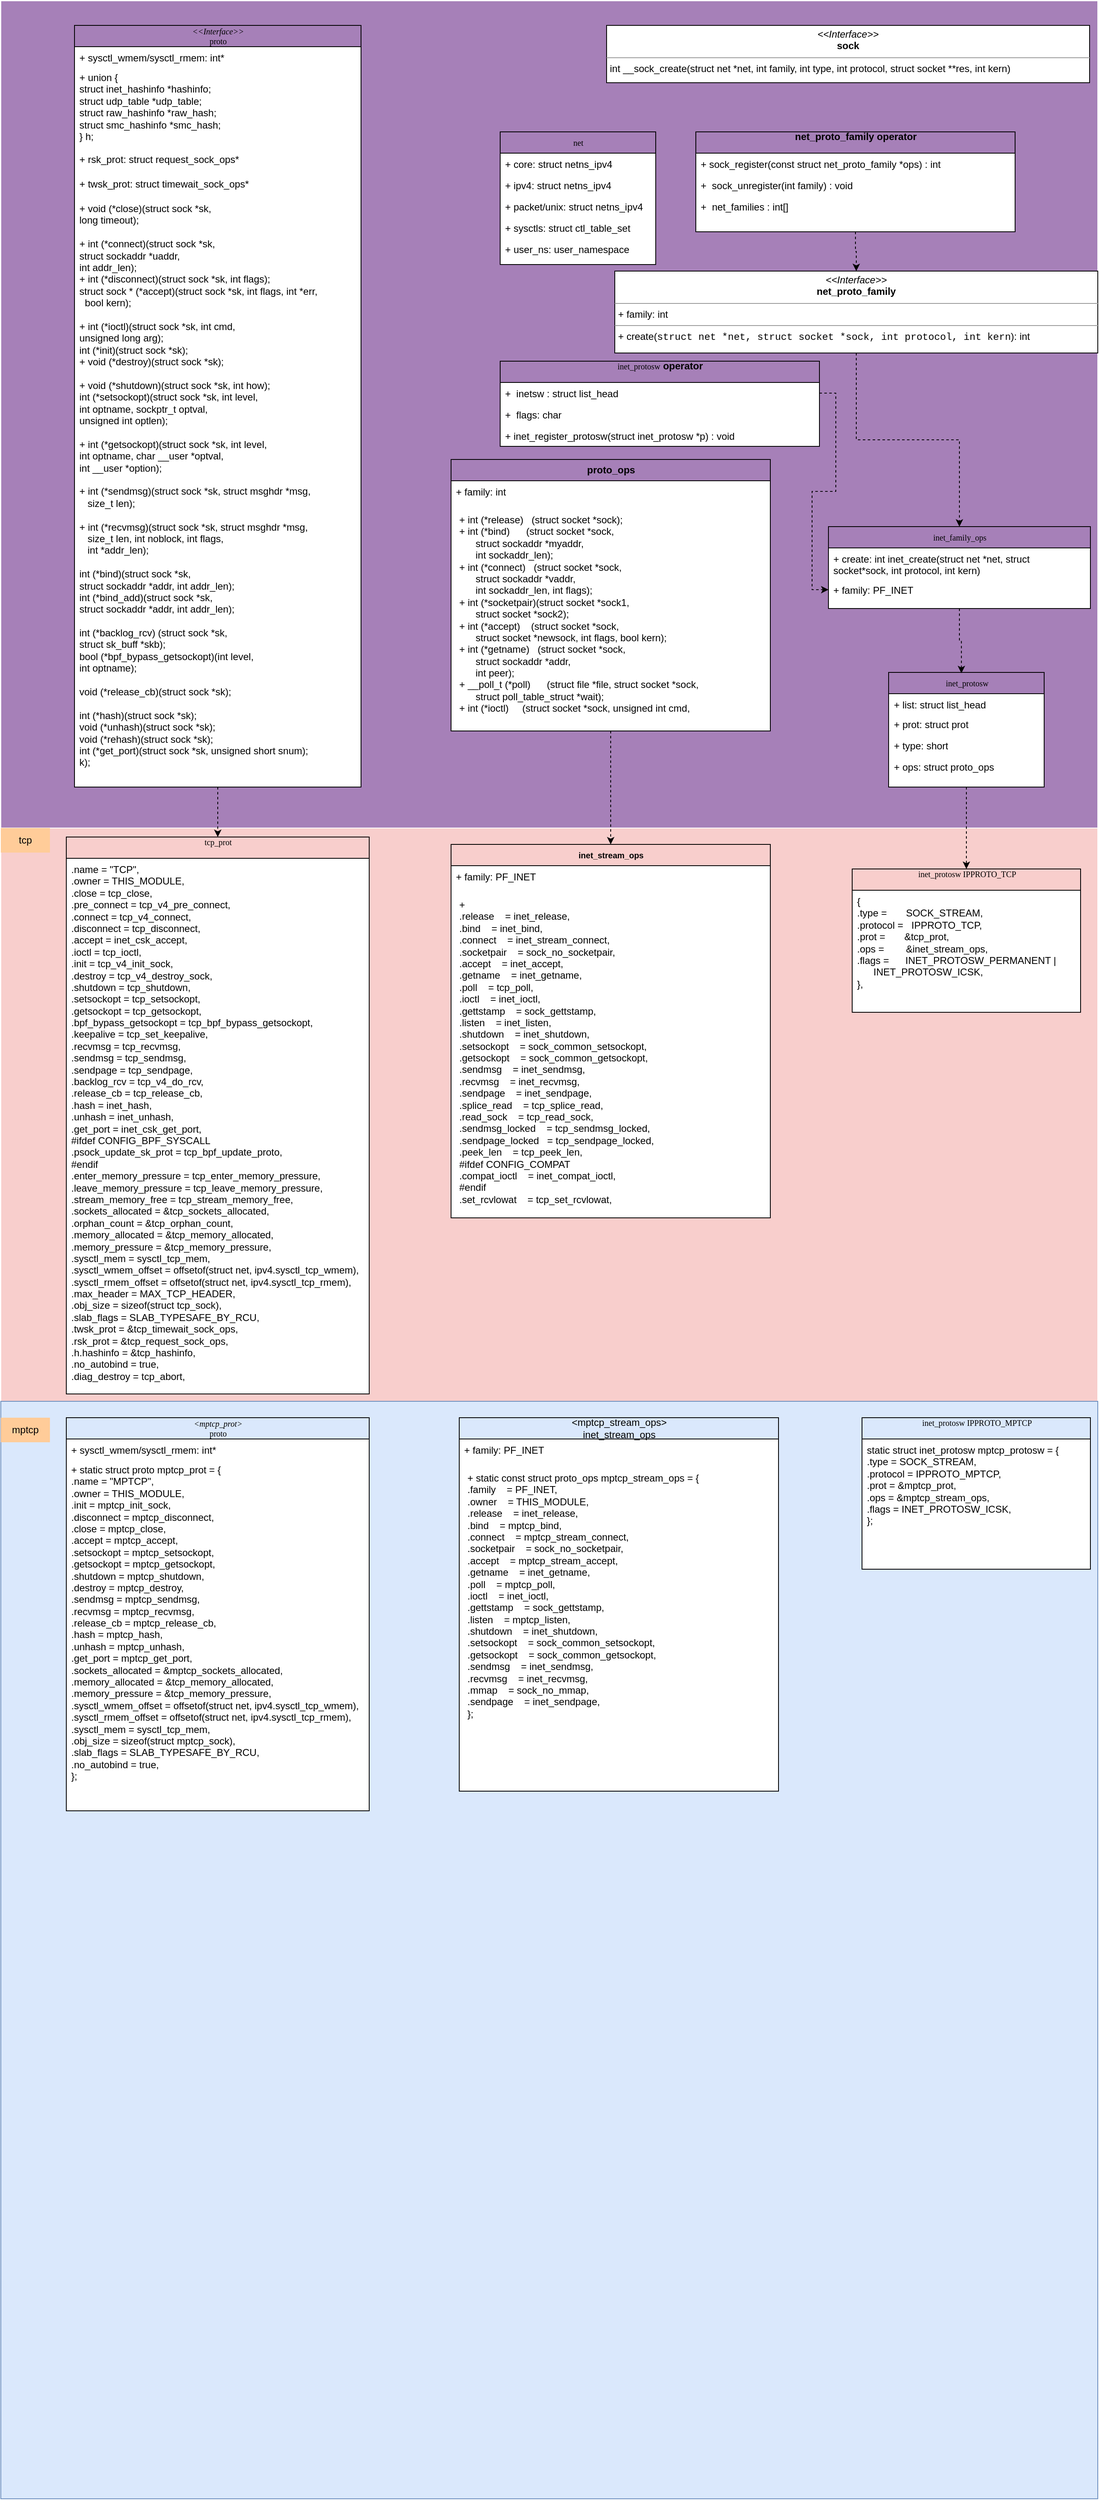 <mxfile version="16.1.0" type="github">
  <diagram name="Page-1" id="c4acf3e9-155e-7222-9cf6-157b1a14988f">
    <mxGraphModel dx="1826" dy="1013" grid="1" gridSize="10" guides="1" tooltips="1" connect="1" arrows="1" fold="1" page="0" pageScale="1" pageWidth="850" pageHeight="1100" background="none" math="0" shadow="0">
      <root>
        <mxCell id="0" />
        <mxCell id="1" parent="0" />
        <mxCell id="nPnTj5xX4SkfBffu697Y-2" value="" style="whiteSpace=wrap;html=1;aspect=fixed;labelBackgroundColor=#FFFFFF;fontSize=12;fontColor=#000000;strokeColor=#FFFFFF;fillColor=#A680B8;gradientColor=none;" vertex="1" parent="1">
          <mxGeometry x="-200" y="-360" width="1340" height="1340" as="geometry" />
        </mxCell>
        <mxCell id="nPnTj5xX4SkfBffu697Y-1" value="" style="whiteSpace=wrap;html=1;aspect=fixed;labelBackgroundColor=#FFFFFF;fontSize=12;fontColor=#000000;strokeColor=#FFFFFF;fillColor=#F8CECC;gradientColor=none;" vertex="1" parent="1">
          <mxGeometry x="-200" y="650" width="1340" height="1340" as="geometry" />
        </mxCell>
        <mxCell id="17acba5748e5396b-20" value="net" style="swimlane;html=1;fontStyle=0;childLayout=stackLayout;horizontal=1;startSize=26;fillColor=none;horizontalStack=0;resizeParent=1;resizeLast=0;collapsible=1;marginBottom=0;swimlaneFillColor=#ffffff;rounded=0;shadow=0;comic=0;labelBackgroundColor=none;strokeWidth=1;fontFamily=Verdana;fontSize=10;align=center;" parent="1" vertex="1">
          <mxGeometry x="410" y="-200" width="190" height="162" as="geometry" />
        </mxCell>
        <mxCell id="17acba5748e5396b-21" value="+ core:&amp;nbsp;struct netns_ipv4&lt;br&gt;&lt;br&gt;&lt;br&gt;&lt;br&gt;&lt;br&gt;" style="text;html=1;strokeColor=none;fillColor=none;align=left;verticalAlign=top;spacingLeft=4;spacingRight=4;whiteSpace=wrap;overflow=hidden;rotatable=0;points=[[0,0.5],[1,0.5]];portConstraint=eastwest;" parent="17acba5748e5396b-20" vertex="1">
          <mxGeometry y="26" width="190" height="26" as="geometry" />
        </mxCell>
        <mxCell id="_SGdVM72hPZveykd37PC-3" value="+ ipv4:&amp;nbsp;struct netns_ipv4&lt;br&gt;&lt;br&gt;&lt;br&gt;&lt;br&gt;&lt;br&gt;&lt;br&gt;" style="text;html=1;strokeColor=none;fillColor=none;align=left;verticalAlign=top;spacingLeft=4;spacingRight=4;whiteSpace=wrap;overflow=hidden;rotatable=0;points=[[0,0.5],[1,0.5]];portConstraint=eastwest;" parent="17acba5748e5396b-20" vertex="1">
          <mxGeometry y="52" width="190" height="26" as="geometry" />
        </mxCell>
        <mxCell id="_SGdVM72hPZveykd37PC-2" value="+ packet/unix:&amp;nbsp;struct netns_ipv4&lt;br&gt;&lt;br&gt;&lt;br&gt;&lt;br&gt;&lt;br&gt;" style="text;html=1;strokeColor=none;fillColor=none;align=left;verticalAlign=top;spacingLeft=4;spacingRight=4;whiteSpace=wrap;overflow=hidden;rotatable=0;points=[[0,0.5],[1,0.5]];portConstraint=eastwest;" parent="17acba5748e5396b-20" vertex="1">
          <mxGeometry y="78" width="190" height="26" as="geometry" />
        </mxCell>
        <mxCell id="17acba5748e5396b-24" value="+ sysctls:&amp;nbsp;struct ctl_table_set" style="text;html=1;strokeColor=none;fillColor=none;align=left;verticalAlign=top;spacingLeft=4;spacingRight=4;whiteSpace=wrap;overflow=hidden;rotatable=0;points=[[0,0.5],[1,0.5]];portConstraint=eastwest;" parent="17acba5748e5396b-20" vertex="1">
          <mxGeometry y="104" width="190" height="26" as="geometry" />
        </mxCell>
        <mxCell id="17acba5748e5396b-26" value="+ user_ns:&amp;nbsp;user_namespace" style="text;html=1;strokeColor=none;fillColor=none;align=left;verticalAlign=top;spacingLeft=4;spacingRight=4;whiteSpace=wrap;overflow=hidden;rotatable=0;points=[[0,0.5],[1,0.5]];portConstraint=eastwest;" parent="17acba5748e5396b-20" vertex="1">
          <mxGeometry y="130" width="190" height="26" as="geometry" />
        </mxCell>
        <mxCell id="nPnTj5xX4SkfBffu697Y-19" value="" style="edgeStyle=orthogonalEdgeStyle;rounded=0;orthogonalLoop=1;jettySize=auto;html=1;dashed=1;fontSize=12;fontColor=#000000;startFill=1;entryX=0.468;entryY=0.007;entryDx=0;entryDy=0;entryPerimeter=0;" edge="1" parent="1" source="17acba5748e5396b-30" target="_SGdVM72hPZveykd37PC-32">
          <mxGeometry relative="1" as="geometry" />
        </mxCell>
        <mxCell id="17acba5748e5396b-30" value="inet_family_ops" style="swimlane;html=1;fontStyle=0;childLayout=stackLayout;horizontal=1;startSize=26;fillColor=none;horizontalStack=0;resizeParent=1;resizeLast=0;collapsible=1;marginBottom=0;swimlaneFillColor=#ffffff;rounded=0;shadow=0;comic=0;labelBackgroundColor=none;strokeWidth=1;fontFamily=Verdana;fontSize=10;align=center;" parent="1" vertex="1">
          <mxGeometry x="811" y="282" width="320" height="100" as="geometry" />
        </mxCell>
        <mxCell id="17acba5748e5396b-32" value="+ create:&amp;nbsp;&lt;span&gt;int inet_create(struct net *net, struct socket*sock, int protocol,&amp;nbsp;&lt;/span&gt;&lt;span&gt;int kern)&lt;/span&gt;&lt;span&gt;&lt;br&gt;&lt;/span&gt;" style="text;html=1;strokeColor=none;fillColor=none;align=left;verticalAlign=top;spacingLeft=4;spacingRight=4;whiteSpace=wrap;overflow=hidden;rotatable=0;points=[[0,0.5],[1,0.5]];portConstraint=eastwest;" parent="17acba5748e5396b-30" vertex="1">
          <mxGeometry y="26" width="320" height="38" as="geometry" />
        </mxCell>
        <mxCell id="17acba5748e5396b-31" value="+ family: PF_INET" style="text;html=1;strokeColor=none;fillColor=none;align=left;verticalAlign=top;spacingLeft=4;spacingRight=4;whiteSpace=wrap;overflow=hidden;rotatable=0;points=[[0,0.5],[1,0.5]];portConstraint=eastwest;" parent="17acba5748e5396b-30" vertex="1">
          <mxGeometry y="64" width="320" height="26" as="geometry" />
        </mxCell>
        <mxCell id="nPnTj5xX4SkfBffu697Y-31" value="" style="edgeStyle=orthogonalEdgeStyle;rounded=0;orthogonalLoop=1;jettySize=auto;html=1;dashed=1;fontSize=12;fontColor=#000000;startFill=1;entryX=0.5;entryY=0;entryDx=0;entryDy=0;" edge="1" parent="1" source="5d2195bd80daf111-18" target="17acba5748e5396b-30">
          <mxGeometry relative="1" as="geometry">
            <mxPoint x="855" y="150" as="targetPoint" />
          </mxGeometry>
        </mxCell>
        <mxCell id="5d2195bd80daf111-18" value="&lt;p style=&quot;margin: 0px ; margin-top: 4px ; text-align: center&quot;&gt;&lt;i&gt;&amp;lt;&amp;lt;Interface&amp;gt;&amp;gt;&lt;/i&gt;&lt;br&gt;&lt;b&gt;net_proto_family&lt;/b&gt;&lt;/p&gt;&lt;hr size=&quot;1&quot;&gt;&lt;p style=&quot;margin: 0px ; margin-left: 4px&quot;&gt;+ family: int&lt;br&gt;&lt;/p&gt;&lt;hr size=&quot;1&quot;&gt;&lt;p style=&quot;margin: 0px ; margin-left: 4px&quot;&gt;&lt;font style=&quot;font-size: 12px&quot;&gt;+ create(&lt;/font&gt;&lt;span&gt;&lt;font face=&quot;menlo, monaco, courier new, monospace&quot;&gt;struct net *net, struct socket *sock,&amp;nbsp;&lt;/font&gt;&lt;/span&gt;&lt;font face=&quot;menlo, monaco, courier new, monospace&quot;&gt;int protocol, int kern&lt;/font&gt;&lt;span&gt;): int&lt;/span&gt;&lt;/p&gt;" style="verticalAlign=top;align=left;overflow=fill;fontSize=12;fontFamily=Helvetica;html=1;rounded=0;shadow=0;comic=0;labelBackgroundColor=none;strokeWidth=1" parent="1" vertex="1">
          <mxGeometry x="550" y="-30" width="590" height="100" as="geometry" />
        </mxCell>
        <mxCell id="nPnTj5xX4SkfBffu697Y-13" value="" style="edgeStyle=orthogonalEdgeStyle;rounded=0;orthogonalLoop=1;jettySize=auto;html=1;dashed=1;fontSize=12;fontColor=#000000;startFill=1;" edge="1" parent="1" source="_SGdVM72hPZveykd37PC-13" target="5d2195bd80daf111-18">
          <mxGeometry relative="1" as="geometry" />
        </mxCell>
        <mxCell id="_SGdVM72hPZveykd37PC-13" value="&lt;b style=&quot;font-family: &amp;#34;helvetica&amp;#34; ; font-size: 12px&quot;&gt;net_proto_family operator&lt;br&gt;&lt;br&gt;&lt;/b&gt;" style="swimlane;html=1;fontStyle=0;childLayout=stackLayout;horizontal=1;startSize=26;fillColor=none;horizontalStack=0;resizeParent=1;resizeLast=0;collapsible=1;marginBottom=0;swimlaneFillColor=#ffffff;rounded=0;shadow=0;comic=0;labelBackgroundColor=none;strokeWidth=1;fontFamily=Verdana;fontSize=10;align=center;" parent="1" vertex="1">
          <mxGeometry x="649" y="-200" width="390" height="122" as="geometry" />
        </mxCell>
        <mxCell id="_SGdVM72hPZveykd37PC-14" value="&lt;span&gt;+ sock_register(const struct net_proto_family *ops) : int&lt;/span&gt;&lt;br&gt;&lt;br&gt;&lt;br&gt;" style="text;html=1;strokeColor=none;fillColor=none;align=left;verticalAlign=top;spacingLeft=4;spacingRight=4;whiteSpace=wrap;overflow=hidden;rotatable=0;points=[[0,0.5],[1,0.5]];portConstraint=eastwest;" parent="_SGdVM72hPZveykd37PC-13" vertex="1">
          <mxGeometry y="26" width="390" height="26" as="geometry" />
        </mxCell>
        <mxCell id="_SGdVM72hPZveykd37PC-15" value="+&amp;nbsp;&lt;span&gt;&amp;nbsp;sock_unregister(int family) : void&lt;/span&gt;&lt;br&gt;&lt;br&gt;&lt;br&gt;" style="text;html=1;strokeColor=none;fillColor=none;align=left;verticalAlign=top;spacingLeft=4;spacingRight=4;whiteSpace=wrap;overflow=hidden;rotatable=0;points=[[0,0.5],[1,0.5]];portConstraint=eastwest;" parent="_SGdVM72hPZveykd37PC-13" vertex="1">
          <mxGeometry y="52" width="390" height="26" as="geometry" />
        </mxCell>
        <mxCell id="_SGdVM72hPZveykd37PC-20" value="+&amp;nbsp;&lt;span&gt;&amp;nbsp;&lt;/span&gt;net_families : int[]" style="text;html=1;strokeColor=none;fillColor=none;align=left;verticalAlign=top;spacingLeft=4;spacingRight=4;whiteSpace=wrap;overflow=hidden;rotatable=0;points=[[0,0.5],[1,0.5]];portConstraint=eastwest;" parent="_SGdVM72hPZveykd37PC-13" vertex="1">
          <mxGeometry y="78" width="390" height="26" as="geometry" />
        </mxCell>
        <mxCell id="_SGdVM72hPZveykd37PC-24" value="&lt;p style=&quot;margin: 0px ; margin-top: 4px ; text-align: center&quot;&gt;&lt;i&gt;&amp;lt;&amp;lt;Interface&amp;gt;&amp;gt;&lt;/i&gt;&lt;br&gt;&lt;b&gt;sock&lt;/b&gt;&lt;/p&gt;&lt;hr size=&quot;1&quot;&gt;&lt;p style=&quot;margin: 0px ; margin-left: 4px&quot;&gt;&lt;/p&gt;&lt;p style=&quot;margin: 0px ; margin-left: 4px&quot;&gt;int __sock_create(struct net *net, int family, int type, int protocol,&amp;nbsp;&lt;span&gt;struct socket **res, int kern)&lt;/span&gt;&lt;/p&gt;" style="verticalAlign=top;align=left;overflow=fill;fontSize=12;fontFamily=Helvetica;html=1;rounded=0;shadow=0;comic=0;labelBackgroundColor=none;strokeWidth=1" parent="1" vertex="1">
          <mxGeometry x="540" y="-330" width="590" height="70" as="geometry" />
        </mxCell>
        <mxCell id="nPnTj5xX4SkfBffu697Y-34" value="" style="edgeStyle=orthogonalEdgeStyle;rounded=0;orthogonalLoop=1;jettySize=auto;html=1;dashed=1;fontSize=12;fontColor=#000000;startFill=1;entryX=0.5;entryY=0;entryDx=0;entryDy=0;" edge="1" parent="1" source="_SGdVM72hPZveykd37PC-32" target="_SGdVM72hPZveykd37PC-62">
          <mxGeometry relative="1" as="geometry" />
        </mxCell>
        <mxCell id="_SGdVM72hPZveykd37PC-32" value="&lt;span style=&quot;font-size: 10px&quot;&gt;inet_protosw&lt;/span&gt;" style="swimlane;html=1;fontStyle=0;childLayout=stackLayout;horizontal=1;startSize=26;fillColor=none;horizontalStack=0;resizeParent=1;resizeLast=0;collapsible=1;marginBottom=0;swimlaneFillColor=#ffffff;rounded=0;shadow=0;comic=0;labelBackgroundColor=none;strokeWidth=1;fontFamily=Verdana;fontSize=10;align=center;" parent="1" vertex="1">
          <mxGeometry x="884.5" y="460" width="190" height="140" as="geometry">
            <mxRectangle x="120" y="340" width="110" height="26" as="alternateBounds" />
          </mxGeometry>
        </mxCell>
        <mxCell id="_SGdVM72hPZveykd37PC-33" value="+ list:&amp;nbsp;struct list_head" style="text;html=1;strokeColor=none;fillColor=none;align=left;verticalAlign=top;spacingLeft=4;spacingRight=4;whiteSpace=wrap;overflow=hidden;rotatable=0;points=[[0,0.5],[1,0.5]];portConstraint=eastwest;" parent="_SGdVM72hPZveykd37PC-32" vertex="1">
          <mxGeometry y="26" width="190" height="24" as="geometry" />
        </mxCell>
        <mxCell id="_SGdVM72hPZveykd37PC-35" value="+ prot: struct prot" style="text;html=1;strokeColor=none;fillColor=none;align=left;verticalAlign=top;spacingLeft=4;spacingRight=4;whiteSpace=wrap;overflow=hidden;rotatable=0;points=[[0,0.5],[1,0.5]];portConstraint=eastwest;" parent="_SGdVM72hPZveykd37PC-32" vertex="1">
          <mxGeometry y="50" width="190" height="26" as="geometry" />
        </mxCell>
        <mxCell id="_SGdVM72hPZveykd37PC-34" value="+ type: short" style="text;html=1;strokeColor=none;fillColor=none;align=left;verticalAlign=top;spacingLeft=4;spacingRight=4;whiteSpace=wrap;overflow=hidden;rotatable=0;points=[[0,0.5],[1,0.5]];portConstraint=eastwest;" parent="_SGdVM72hPZveykd37PC-32" vertex="1">
          <mxGeometry y="76" width="190" height="26" as="geometry" />
        </mxCell>
        <mxCell id="_SGdVM72hPZveykd37PC-48" value="+ ops: struct proto_ops" style="text;html=1;strokeColor=none;fillColor=none;align=left;verticalAlign=top;spacingLeft=4;spacingRight=4;whiteSpace=wrap;overflow=hidden;rotatable=0;points=[[0,0.5],[1,0.5]];portConstraint=eastwest;" parent="_SGdVM72hPZveykd37PC-32" vertex="1">
          <mxGeometry y="102" width="190" height="26" as="geometry" />
        </mxCell>
        <mxCell id="_SGdVM72hPZveykd37PC-50" value="inet_protosw&lt;b style=&quot;font-family: &amp;#34;helvetica&amp;#34; ; font-size: 12px&quot;&gt;&amp;nbsp;operator&lt;br&gt;&lt;br&gt;&lt;/b&gt;" style="swimlane;html=1;fontStyle=0;childLayout=stackLayout;horizontal=1;startSize=26;fillColor=none;horizontalStack=0;resizeParent=1;resizeLast=0;collapsible=1;marginBottom=0;swimlaneFillColor=#ffffff;rounded=0;shadow=0;comic=0;labelBackgroundColor=none;strokeWidth=1;fontFamily=Verdana;fontSize=10;align=center;" parent="1" vertex="1">
          <mxGeometry x="410" y="80" width="390" height="104" as="geometry">
            <mxRectangle x="-20" y="580" width="160" height="30" as="alternateBounds" />
          </mxGeometry>
        </mxCell>
        <mxCell id="_SGdVM72hPZveykd37PC-52" value="+&amp;nbsp;&lt;span&gt;&amp;nbsp;inetsw : struct list_head&lt;/span&gt;" style="text;html=1;strokeColor=none;fillColor=none;align=left;verticalAlign=top;spacingLeft=4;spacingRight=4;whiteSpace=wrap;overflow=hidden;rotatable=0;points=[[0,0.5],[1,0.5]];portConstraint=eastwest;" parent="_SGdVM72hPZveykd37PC-50" vertex="1">
          <mxGeometry y="26" width="390" height="26" as="geometry" />
        </mxCell>
        <mxCell id="_SGdVM72hPZveykd37PC-61" value="+&amp;nbsp;&lt;span&gt;&amp;nbsp;flags: char&lt;/span&gt;" style="text;html=1;strokeColor=none;fillColor=none;align=left;verticalAlign=top;spacingLeft=4;spacingRight=4;whiteSpace=wrap;overflow=hidden;rotatable=0;points=[[0,0.5],[1,0.5]];portConstraint=eastwest;" parent="_SGdVM72hPZveykd37PC-50" vertex="1">
          <mxGeometry y="52" width="390" height="26" as="geometry" />
        </mxCell>
        <mxCell id="_SGdVM72hPZveykd37PC-51" value="&lt;span&gt;+ inet_register_protosw(struct inet_protosw *p) : void&lt;/span&gt;" style="text;html=1;strokeColor=none;fillColor=none;align=left;verticalAlign=top;spacingLeft=4;spacingRight=4;whiteSpace=wrap;overflow=hidden;rotatable=0;points=[[0,0.5],[1,0.5]];portConstraint=eastwest;" parent="_SGdVM72hPZveykd37PC-50" vertex="1">
          <mxGeometry y="78" width="390" height="26" as="geometry" />
        </mxCell>
        <mxCell id="_SGdVM72hPZveykd37PC-62" value="inet_protosw IPPROTO_TCP&lt;b style=&quot;font-family: &amp;#34;helvetica&amp;#34; ; font-size: 12px&quot;&gt;&lt;br&gt;&lt;br&gt;&lt;/b&gt;" style="swimlane;html=1;fontStyle=0;childLayout=stackLayout;horizontal=1;startSize=26;fillColor=none;horizontalStack=0;resizeParent=1;resizeLast=0;collapsible=1;marginBottom=0;swimlaneFillColor=#ffffff;rounded=0;shadow=0;comic=0;labelBackgroundColor=none;strokeWidth=1;fontFamily=Verdana;fontSize=10;align=center;" parent="1" vertex="1">
          <mxGeometry x="840" y="700" width="279" height="175" as="geometry">
            <mxRectangle x="-20" y="580" width="160" height="30" as="alternateBounds" />
          </mxGeometry>
        </mxCell>
        <mxCell id="_SGdVM72hPZveykd37PC-63" value="&lt;span&gt;{&lt;/span&gt;&lt;div&gt;&lt;span&gt;  &lt;/span&gt;.type =&amp;nbsp; &amp;nbsp; &amp;nbsp; &amp;nbsp;SOCK_STREAM,&lt;/div&gt;&lt;div&gt;&lt;span&gt;  &lt;/span&gt;.protocol =&amp;nbsp; &amp;nbsp;IPPROTO_TCP,&lt;/div&gt;&lt;div&gt;&lt;span&gt;  &lt;/span&gt;.prot =&amp;nbsp; &amp;nbsp; &amp;nbsp; &amp;nbsp;&amp;amp;tcp_prot,&lt;/div&gt;&lt;div&gt;&lt;span&gt;  &lt;/span&gt;.ops =&amp;nbsp; &amp;nbsp; &amp;nbsp; &amp;nbsp; &amp;amp;inet_stream_ops,&lt;/div&gt;&lt;div&gt;&lt;span&gt;  &lt;/span&gt;.flags =&amp;nbsp; &amp;nbsp; &amp;nbsp; INET_PROTOSW_PERMANENT |&lt;/div&gt;&lt;div&gt;&lt;span&gt;   &lt;/span&gt;&amp;nbsp; &amp;nbsp; &amp;nbsp; INET_PROTOSW_ICSK,&lt;/div&gt;&lt;div&gt;&lt;span&gt; &lt;/span&gt;},&lt;/div&gt;" style="text;html=1;strokeColor=none;fillColor=none;align=left;verticalAlign=top;spacingLeft=4;spacingRight=4;whiteSpace=wrap;overflow=hidden;rotatable=0;points=[[0,0.5],[1,0.5]];portConstraint=eastwest;" parent="_SGdVM72hPZveykd37PC-62" vertex="1">
          <mxGeometry y="26" width="279" height="144" as="geometry" />
        </mxCell>
        <mxCell id="nPnTj5xX4SkfBffu697Y-32" value="" style="edgeStyle=orthogonalEdgeStyle;rounded=0;orthogonalLoop=1;jettySize=auto;html=1;dashed=1;fontSize=12;fontColor=#000000;startFill=1;" edge="1" parent="1" source="_SGdVM72hPZveykd37PC-69" target="_SGdVM72hPZveykd37PC-88">
          <mxGeometry relative="1" as="geometry" />
        </mxCell>
        <mxCell id="_SGdVM72hPZveykd37PC-69" value="&lt;span style=&quot;font-size: 10px&quot;&gt;&lt;i&gt;&amp;lt;&amp;lt;Interface&amp;gt;&amp;gt;&lt;br&gt;&lt;/i&gt;proto&lt;/span&gt;" style="swimlane;html=1;fontStyle=0;childLayout=stackLayout;horizontal=1;startSize=26;fillColor=none;horizontalStack=0;resizeParent=1;resizeLast=0;collapsible=1;marginBottom=0;swimlaneFillColor=#ffffff;rounded=0;shadow=0;comic=0;labelBackgroundColor=none;strokeWidth=1;fontFamily=Verdana;fontSize=10;align=center;" parent="1" vertex="1">
          <mxGeometry x="-110" y="-330" width="350" height="930" as="geometry">
            <mxRectangle x="-100" y="330" width="110" height="26" as="alternateBounds" />
          </mxGeometry>
        </mxCell>
        <mxCell id="_SGdVM72hPZveykd37PC-70" value="+ sysctl_wmem/sysctl_rmem: int*" style="text;html=1;strokeColor=none;fillColor=none;align=left;verticalAlign=top;spacingLeft=4;spacingRight=4;whiteSpace=wrap;overflow=hidden;rotatable=0;points=[[0,0.5],[1,0.5]];portConstraint=eastwest;" parent="_SGdVM72hPZveykd37PC-69" vertex="1">
          <mxGeometry y="26" width="350" height="24" as="geometry" />
        </mxCell>
        <mxCell id="_SGdVM72hPZveykd37PC-73" value="+&amp;nbsp;&lt;span&gt;union {&lt;/span&gt;&lt;div&gt;&lt;span&gt;  &lt;/span&gt;struct inet_hashinfo&lt;span&gt; &lt;/span&gt;*hashinfo;&lt;/div&gt;&lt;div&gt;&lt;span&gt;  &lt;/span&gt;struct udp_table&lt;span&gt; &lt;/span&gt;*udp_table;&lt;/div&gt;&lt;div&gt;&lt;span&gt;  &lt;/span&gt;struct raw_hashinfo&lt;span&gt; &lt;/span&gt;*raw_hash;&lt;/div&gt;&lt;div&gt;&lt;span&gt;  &lt;/span&gt;struct smc_hashinfo&lt;span&gt; &lt;/span&gt;*smc_hash;&lt;/div&gt;&lt;div&gt;&lt;span&gt; &lt;/span&gt;} h;&lt;/div&gt;" style="text;html=1;strokeColor=none;fillColor=none;align=left;verticalAlign=top;spacingLeft=4;spacingRight=4;whiteSpace=wrap;overflow=hidden;rotatable=0;points=[[0,0.5],[1,0.5]];portConstraint=eastwest;" parent="_SGdVM72hPZveykd37PC-69" vertex="1">
          <mxGeometry y="50" width="350" height="100" as="geometry" />
        </mxCell>
        <mxCell id="_SGdVM72hPZveykd37PC-71" value="+ rsk_prot: struct request_sock_ops*" style="text;html=1;strokeColor=none;fillColor=none;align=left;verticalAlign=top;spacingLeft=4;spacingRight=4;whiteSpace=wrap;overflow=hidden;rotatable=0;points=[[0,0.5],[1,0.5]];portConstraint=eastwest;" parent="_SGdVM72hPZveykd37PC-69" vertex="1">
          <mxGeometry y="150" width="350" height="30" as="geometry" />
        </mxCell>
        <mxCell id="_SGdVM72hPZveykd37PC-75" value="+ twsk_prot: struct timewait_sock_ops*" style="text;html=1;strokeColor=none;fillColor=none;align=left;verticalAlign=top;spacingLeft=4;spacingRight=4;whiteSpace=wrap;overflow=hidden;rotatable=0;points=[[0,0.5],[1,0.5]];portConstraint=eastwest;" parent="_SGdVM72hPZveykd37PC-69" vertex="1">
          <mxGeometry y="180" width="350" height="30" as="geometry" />
        </mxCell>
        <mxCell id="_SGdVM72hPZveykd37PC-76" value="+&amp;nbsp;&lt;span&gt;void&lt;/span&gt;&lt;span&gt;   &lt;/span&gt;&lt;span&gt;(*close)(struct sock *sk,&lt;/span&gt;&lt;div&gt;&lt;span&gt;     &lt;/span&gt;long timeout);&lt;/div&gt;&lt;div&gt;&lt;br&gt;&lt;/div&gt;&lt;div&gt;&lt;span&gt;&lt;/span&gt;+ int&lt;span&gt;   &lt;/span&gt;(*connect)(struct sock *sk,&lt;/div&gt;&lt;div&gt;&lt;span&gt;     &lt;/span&gt;struct sockaddr *uaddr,&lt;/div&gt;&lt;div&gt;&lt;span&gt;     &lt;/span&gt;int addr_len);&lt;/div&gt;&lt;div&gt;&lt;span&gt;&lt;/span&gt;+ int&lt;span&gt;   &lt;/span&gt;(*disconnect)(struct sock *sk, int flags);&lt;/div&gt;&lt;div&gt;&lt;span&gt; &lt;/span&gt;struct sock *&lt;span&gt;  &lt;/span&gt;(*accept)(struct sock *sk, int flags, int *err,&lt;/div&gt;&lt;div&gt;&lt;span&gt;     &lt;/span&gt;&amp;nbsp; bool kern);&lt;/div&gt;&lt;div&gt;&lt;br&gt;&lt;/div&gt;&lt;div&gt;&lt;span&gt;&lt;/span&gt;+ int&lt;span&gt;   &lt;/span&gt;(*ioctl)(struct sock *sk, int cmd,&lt;/div&gt;&lt;div&gt;&lt;span&gt;     &lt;/span&gt; unsigned long arg);&lt;/div&gt;&lt;div&gt;&lt;span&gt; &lt;/span&gt;int&lt;span&gt;   &lt;/span&gt;(*init)(struct sock *sk);&lt;/div&gt;&lt;div&gt;&lt;span&gt;&lt;/span&gt;+ void&lt;span&gt;   &lt;/span&gt;(*destroy)(struct sock *sk);&lt;/div&gt;&lt;div&gt;&lt;br&gt;&lt;/div&gt;&lt;div&gt;&lt;span&gt;&lt;/span&gt;+ void&lt;span&gt;   &lt;/span&gt;(*shutdown)(struct sock *sk, int how);&lt;/div&gt;&lt;div&gt;&lt;span&gt; &lt;/span&gt;int&lt;span&gt;   &lt;/span&gt;(*setsockopt)(struct sock *sk, int level,&lt;/div&gt;&lt;div&gt;&lt;span&gt;     &lt;/span&gt;int optname, sockptr_t optval,&lt;/div&gt;&lt;div&gt;&lt;span&gt;     &lt;/span&gt;unsigned int optlen);&lt;/div&gt;&lt;div&gt;&lt;br&gt;&lt;/div&gt;&lt;div&gt;&lt;span&gt;&lt;/span&gt;+ int&lt;span&gt;   &lt;/span&gt;(*getsockopt)(struct sock *sk, int level,&lt;/div&gt;&lt;div&gt;&lt;span&gt;int optname, char __user *optval,&lt;/span&gt;&lt;br&gt;&lt;/div&gt;&lt;div&gt;&lt;span&gt;     &lt;/span&gt;int __user *option);&lt;/div&gt;&lt;div&gt;&lt;br&gt;&lt;/div&gt;&lt;div&gt;&lt;span&gt;&lt;/span&gt;+ int&lt;span&gt;   &lt;/span&gt;(*sendmsg)(struct sock *sk, struct msghdr *msg,&lt;/div&gt;&lt;div&gt;&lt;span&gt;     &lt;/span&gt;&amp;nbsp; &amp;nbsp;size_t len);&lt;/div&gt;&lt;div&gt;&lt;br&gt;&lt;/div&gt;&lt;div&gt;&lt;span&gt;&lt;/span&gt;+ int&lt;span&gt;   &lt;/span&gt;(*recvmsg)(struct sock *sk, struct msghdr *msg,&lt;/div&gt;&lt;div&gt;&lt;span&gt;     &lt;/span&gt;&amp;nbsp; &amp;nbsp;size_t len, int noblock, int flags,&lt;/div&gt;&lt;div&gt;&lt;span&gt;     &lt;/span&gt;&amp;nbsp; &amp;nbsp;int *addr_len);&lt;/div&gt;&lt;div&gt;&lt;br&gt;&lt;/div&gt;&lt;div&gt;&lt;span&gt; &lt;/span&gt;int&lt;span&gt;   &lt;/span&gt;(*bind)(struct sock *sk,&lt;/div&gt;&lt;div&gt;&lt;span&gt;     &lt;/span&gt;struct sockaddr *addr, int addr_len);&lt;/div&gt;&lt;div&gt;&lt;span&gt; &lt;/span&gt;int&lt;span&gt;   &lt;/span&gt;(*bind_add)(struct sock *sk,&lt;/div&gt;&lt;div&gt;&lt;span&gt;     &lt;/span&gt;struct sockaddr *addr, int addr_len);&lt;/div&gt;&lt;div&gt;&lt;br&gt;&lt;/div&gt;&lt;div&gt;&lt;span&gt; &lt;/span&gt;int&lt;span&gt;   &lt;/span&gt;(*backlog_rcv) (struct sock *sk,&lt;/div&gt;&lt;div&gt;&lt;span&gt;      &lt;/span&gt;struct sk_buff *skb);&lt;/div&gt;&lt;div&gt;&lt;span&gt; &lt;/span&gt;bool&lt;span&gt;   &lt;/span&gt;(*bpf_bypass_getsockopt)(int level,&lt;/div&gt;&lt;div&gt;&lt;span&gt;       &lt;/span&gt; int optname);&lt;/div&gt;&lt;div&gt;&lt;br&gt;&lt;/div&gt;&lt;div&gt;&lt;span&gt; &lt;/span&gt;void&lt;span&gt;  &lt;/span&gt;(*release_cb)(struct sock *sk);&lt;/div&gt;&lt;div&gt;&lt;br&gt;&lt;/div&gt;&lt;div&gt;&lt;span&gt; &lt;/span&gt;int&lt;span&gt;   &lt;/span&gt;(*hash)(struct sock *sk);&lt;/div&gt;&lt;div&gt;&lt;span&gt; &lt;/span&gt;void&lt;span&gt;   &lt;/span&gt;(*unhash)(struct sock *sk);&lt;/div&gt;&lt;div&gt;&lt;span&gt; &lt;/span&gt;void&lt;span&gt;   &lt;/span&gt;(*rehash)(struct sock *sk);&lt;/div&gt;&lt;div&gt;&lt;span&gt; &lt;/span&gt;int&lt;span&gt;   &lt;/span&gt;(*get_port)(struct sock *sk, unsigned short snum);&lt;/div&gt;&lt;div&gt;&lt;span&gt;k);&lt;/span&gt;&lt;br&gt;&lt;/div&gt;&lt;div&gt;&lt;br&gt;&lt;/div&gt;" style="text;html=1;strokeColor=none;fillColor=none;align=left;verticalAlign=top;spacingLeft=4;spacingRight=4;whiteSpace=wrap;overflow=hidden;rotatable=0;points=[[0,0.5],[1,0.5]];portConstraint=eastwest;" parent="_SGdVM72hPZveykd37PC-69" vertex="1">
          <mxGeometry y="210" width="350" height="710" as="geometry" />
        </mxCell>
        <mxCell id="nPnTj5xX4SkfBffu697Y-33" value="" style="edgeStyle=orthogonalEdgeStyle;rounded=0;orthogonalLoop=1;jettySize=auto;html=1;dashed=1;fontSize=12;fontColor=#000000;startFill=1;" edge="1" parent="1" source="_SGdVM72hPZveykd37PC-79" target="_SGdVM72hPZveykd37PC-84">
          <mxGeometry relative="1" as="geometry" />
        </mxCell>
        <mxCell id="_SGdVM72hPZveykd37PC-79" value="&lt;b style=&quot;font-family: &amp;#34;helvetica&amp;#34; ; font-size: 12px&quot;&gt;proto_ops&lt;/b&gt;&lt;b style=&quot;font-family: &amp;#34;helvetica&amp;#34; ; font-size: 12px&quot;&gt;&lt;br&gt;&lt;/b&gt;" style="swimlane;html=1;fontStyle=0;childLayout=stackLayout;horizontal=1;startSize=26;fillColor=none;horizontalStack=0;resizeParent=1;resizeLast=0;collapsible=1;marginBottom=0;swimlaneFillColor=#ffffff;rounded=0;shadow=0;comic=0;labelBackgroundColor=none;strokeWidth=1;fontFamily=Verdana;fontSize=10;align=center;" parent="1" vertex="1">
          <mxGeometry x="350" y="200" width="390" height="331.5" as="geometry">
            <mxRectangle x="400" y="670" width="160" height="30" as="alternateBounds" />
          </mxGeometry>
        </mxCell>
        <mxCell id="_SGdVM72hPZveykd37PC-80" value="+&amp;nbsp;&lt;span&gt;family: int&lt;/span&gt;" style="text;html=1;strokeColor=none;fillColor=none;align=left;verticalAlign=top;spacingLeft=4;spacingRight=4;whiteSpace=wrap;overflow=hidden;rotatable=0;points=[[0,0.5],[1,0.5]];portConstraint=eastwest;" parent="_SGdVM72hPZveykd37PC-79" vertex="1">
          <mxGeometry y="26" width="390" height="34" as="geometry" />
        </mxCell>
        <mxCell id="_SGdVM72hPZveykd37PC-82" value="&lt;p style=&quot;margin: 0px 0px 0px 4px&quot;&gt;+&amp;nbsp;int&amp;nbsp;(*release)&amp;nbsp; &amp;nbsp;(struct socket *sock);&lt;/p&gt;&lt;p style=&quot;margin: 0px 0px 0px 4px&quot;&gt;+ int&amp;nbsp;(*bind)&amp;nbsp;&amp;nbsp; &amp;nbsp; &amp;nbsp;(struct socket *sock,&lt;/p&gt;&lt;p style=&quot;margin: 0px 0px 0px 4px&quot;&gt;&amp;nbsp; &amp;nbsp; &amp;nbsp; struct sockaddr *myaddr,&lt;/p&gt;&lt;p style=&quot;margin: 0px 0px 0px 4px&quot;&gt;&amp;nbsp; &amp;nbsp; &amp;nbsp; int sockaddr_len);&lt;/p&gt;&lt;p style=&quot;margin: 0px 0px 0px 4px&quot;&gt;+ int&amp;nbsp;(*connect)&amp;nbsp; &amp;nbsp;(struct socket *sock,&lt;/p&gt;&lt;p style=&quot;margin: 0px 0px 0px 4px&quot;&gt;&amp;nbsp; &amp;nbsp; &amp;nbsp; struct sockaddr *vaddr,&lt;/p&gt;&lt;p style=&quot;margin: 0px 0px 0px 4px&quot;&gt;&amp;nbsp; &amp;nbsp; &amp;nbsp; int sockaddr_len, int flags);&lt;/p&gt;&lt;p style=&quot;margin: 0px 0px 0px 4px&quot;&gt;+ int&amp;nbsp;(*socketpair)(struct socket *sock1,&lt;/p&gt;&lt;p style=&quot;margin: 0px 0px 0px 4px&quot;&gt;&amp;nbsp; &amp;nbsp; &amp;nbsp; struct socket *sock2);&lt;/p&gt;&lt;p style=&quot;margin: 0px 0px 0px 4px&quot;&gt;+ int&amp;nbsp;(*accept)&amp;nbsp; &amp;nbsp; (struct socket *sock,&lt;/p&gt;&lt;p style=&quot;margin: 0px 0px 0px 4px&quot;&gt;&amp;nbsp; &amp;nbsp; &amp;nbsp; struct socket *newsock, int flags, bool kern);&lt;/p&gt;&lt;p style=&quot;margin: 0px 0px 0px 4px&quot;&gt;+ int&amp;nbsp;(*getname)&amp;nbsp; &amp;nbsp;(struct socket *sock,&lt;/p&gt;&lt;p style=&quot;margin: 0px 0px 0px 4px&quot;&gt;&amp;nbsp; &amp;nbsp; &amp;nbsp; struct sockaddr *addr,&lt;/p&gt;&lt;p style=&quot;margin: 0px 0px 0px 4px&quot;&gt;&amp;nbsp; &amp;nbsp; &amp;nbsp; int peer);&lt;/p&gt;&lt;p style=&quot;margin: 0px 0px 0px 4px&quot;&gt;+ __poll_t&amp;nbsp;(*poll)&amp;nbsp;&amp;nbsp; &amp;nbsp; &amp;nbsp;(struct file *file, struct socket *sock,&lt;/p&gt;&lt;p style=&quot;margin: 0px 0px 0px 4px&quot;&gt;&amp;nbsp; &amp;nbsp; &amp;nbsp; struct poll_table_struct *wait);&lt;/p&gt;&lt;p style=&quot;margin: 0px 0px 0px 4px&quot;&gt;+ int&amp;nbsp;(*ioctl)&amp;nbsp; &amp;nbsp; &amp;nbsp;(struct socket *sock, unsigned int cmd,&lt;/p&gt;&lt;p style=&quot;margin: 0px 0px 0px 4px&quot;&gt;&amp;nbsp; &amp;nbsp; &amp;nbsp; unsigned long arg);&lt;/p&gt;&lt;p style=&quot;margin: 0px 0px 0px 4px&quot;&gt;+ int&amp;nbsp;(*gettstamp) (struct socket *sock, void __user *userstamp,&lt;/p&gt;&lt;p style=&quot;margin: 0px 0px 0px 4px&quot;&gt;&amp;nbsp; &amp;nbsp; &amp;nbsp; bool timeval, bool time32);&lt;/p&gt;&lt;p style=&quot;margin: 0px 0px 0px 4px&quot;&gt;+ int&amp;nbsp;(*listen)&amp;nbsp; &amp;nbsp; (struct socket *sock, int len);&lt;/p&gt;&lt;p style=&quot;margin: 0px 0px 0px 4px&quot;&gt;+ int&amp;nbsp;(*shutdown)&amp;nbsp; (struct socket *sock, int flags);&lt;/p&gt;&lt;p style=&quot;margin: 0px 0px 0px 4px&quot;&gt;+ int&amp;nbsp;(*setsockopt)(struct socket *sock, int level,&lt;/p&gt;&lt;p style=&quot;margin: 0px 0px 0px 4px&quot;&gt;&amp;nbsp; &amp;nbsp; &amp;nbsp; int optname, sockptr_t optval,&lt;/p&gt;&lt;p style=&quot;margin: 0px 0px 0px 4px&quot;&gt;&amp;nbsp; &amp;nbsp; &amp;nbsp; unsigned int optlen);&lt;/p&gt;&lt;p style=&quot;margin: 0px 0px 0px 4px&quot;&gt;+ int&amp;nbsp;(*getsockopt)(struct socket *sock, int level,&lt;/p&gt;&lt;p style=&quot;margin: 0px 0px 0px 4px&quot;&gt;&amp;nbsp; &amp;nbsp; &amp;nbsp; int optname, char __user *optval, int __user *optlen);&lt;/p&gt;&lt;p style=&quot;margin: 0px 0px 0px 4px&quot;&gt;+ void&amp;nbsp;(*show_fdinfo)(struct seq_file *m, struct socket *sock);&lt;/p&gt;&lt;p style=&quot;margin: 0px 0px 0px 4px&quot;&gt;+ int&amp;nbsp;(*sendmsg)&amp;nbsp; &amp;nbsp;(struct socket *sock, struct msghdr *m,&lt;/p&gt;&lt;p style=&quot;margin: 0px 0px 0px 4px&quot;&gt;&amp;nbsp; &amp;nbsp; &amp;nbsp; size_t total_len);&lt;/p&gt;" style="text;html=1;strokeColor=none;fillColor=none;align=left;verticalAlign=top;spacingLeft=4;spacingRight=4;whiteSpace=wrap;overflow=hidden;rotatable=0;points=[[0,0.5],[1,0.5]];portConstraint=eastwest;" parent="_SGdVM72hPZveykd37PC-79" vertex="1">
          <mxGeometry y="60" width="390" height="250" as="geometry" />
        </mxCell>
        <mxCell id="_SGdVM72hPZveykd37PC-84" value="&lt;font face=&quot;helvetica&quot;&gt;&lt;b&gt;inet_stream_ops&lt;/b&gt;&lt;/font&gt;" style="swimlane;html=1;fontStyle=0;childLayout=stackLayout;horizontal=1;startSize=26;fillColor=none;horizontalStack=0;resizeParent=1;resizeLast=0;collapsible=1;marginBottom=0;swimlaneFillColor=#ffffff;rounded=0;shadow=0;comic=0;labelBackgroundColor=none;strokeWidth=1;fontFamily=Verdana;fontSize=10;align=center;" parent="1" vertex="1">
          <mxGeometry x="350" y="670" width="390" height="456" as="geometry">
            <mxRectangle x="350" y="670" width="160" height="30" as="alternateBounds" />
          </mxGeometry>
        </mxCell>
        <mxCell id="_SGdVM72hPZveykd37PC-85" value="+&amp;nbsp;&lt;span&gt;family:&amp;nbsp;&lt;/span&gt;PF_INET" style="text;html=1;strokeColor=none;fillColor=none;align=left;verticalAlign=top;spacingLeft=4;spacingRight=4;whiteSpace=wrap;overflow=hidden;rotatable=0;points=[[0,0.5],[1,0.5]];portConstraint=eastwest;" parent="_SGdVM72hPZveykd37PC-84" vertex="1">
          <mxGeometry y="26" width="390" height="34" as="geometry" />
        </mxCell>
        <mxCell id="_SGdVM72hPZveykd37PC-86" value="&lt;p style=&quot;margin: 0px 0px 0px 4px&quot;&gt;+&amp;nbsp;&lt;/p&gt;&lt;p style=&quot;margin: 0px 0px 0px 4px&quot;&gt;&lt;span&gt;.release&lt;/span&gt;&lt;span&gt; &lt;/span&gt;&lt;span&gt;&amp;nbsp; &amp;nbsp;= inet_release,&lt;/span&gt;&lt;/p&gt;&lt;p style=&quot;margin: 0px 0px 0px 4px&quot;&gt;&lt;span&gt; &lt;/span&gt;.bind&lt;span&gt;  &lt;/span&gt;&amp;nbsp; &amp;nbsp;= inet_bind,&lt;/p&gt;&lt;p style=&quot;margin: 0px 0px 0px 4px&quot;&gt;&lt;span&gt; &lt;/span&gt;.connect&lt;span&gt; &lt;/span&gt;&amp;nbsp; &amp;nbsp;= inet_stream_connect,&lt;/p&gt;&lt;p style=&quot;margin: 0px 0px 0px 4px&quot;&gt;&lt;span&gt; &lt;/span&gt;.socketpair&lt;span&gt; &lt;/span&gt;&amp;nbsp; &amp;nbsp;= sock_no_socketpair,&lt;/p&gt;&lt;p style=&quot;margin: 0px 0px 0px 4px&quot;&gt;&lt;span&gt; &lt;/span&gt;.accept&lt;span&gt;  &lt;/span&gt;&amp;nbsp; &amp;nbsp;= inet_accept,&lt;/p&gt;&lt;p style=&quot;margin: 0px 0px 0px 4px&quot;&gt;&lt;span&gt; &lt;/span&gt;.getname&lt;span&gt; &lt;/span&gt;&amp;nbsp; &amp;nbsp;= inet_getname,&lt;/p&gt;&lt;p style=&quot;margin: 0px 0px 0px 4px&quot;&gt;&lt;span&gt; &lt;/span&gt;.poll&lt;span&gt;  &lt;/span&gt;&amp;nbsp; &amp;nbsp;= tcp_poll,&lt;/p&gt;&lt;p style=&quot;margin: 0px 0px 0px 4px&quot;&gt;&lt;span&gt; &lt;/span&gt;.ioctl&lt;span&gt;  &lt;/span&gt;&amp;nbsp; &amp;nbsp;= inet_ioctl,&lt;/p&gt;&lt;p style=&quot;margin: 0px 0px 0px 4px&quot;&gt;&lt;span&gt; &lt;/span&gt;.gettstamp&lt;span&gt; &lt;/span&gt;&amp;nbsp; &amp;nbsp;= sock_gettstamp,&lt;/p&gt;&lt;p style=&quot;margin: 0px 0px 0px 4px&quot;&gt;&lt;span&gt; &lt;/span&gt;.listen&lt;span&gt;  &lt;/span&gt;&amp;nbsp; &amp;nbsp;= inet_listen,&lt;/p&gt;&lt;p style=&quot;margin: 0px 0px 0px 4px&quot;&gt;&lt;span&gt; &lt;/span&gt;.shutdown&lt;span&gt; &lt;/span&gt;&amp;nbsp; &amp;nbsp;= inet_shutdown,&lt;/p&gt;&lt;p style=&quot;margin: 0px 0px 0px 4px&quot;&gt;&lt;span&gt; &lt;/span&gt;.setsockopt&lt;span&gt; &lt;/span&gt;&amp;nbsp; &amp;nbsp;= sock_common_setsockopt,&lt;/p&gt;&lt;p style=&quot;margin: 0px 0px 0px 4px&quot;&gt;&lt;span&gt; &lt;/span&gt;.getsockopt&lt;span&gt; &lt;/span&gt;&amp;nbsp; &amp;nbsp;= sock_common_getsockopt,&lt;/p&gt;&lt;p style=&quot;margin: 0px 0px 0px 4px&quot;&gt;&lt;span&gt; &lt;/span&gt;.sendmsg&lt;span&gt; &lt;/span&gt;&amp;nbsp; &amp;nbsp;= inet_sendmsg,&lt;/p&gt;&lt;p style=&quot;margin: 0px 0px 0px 4px&quot;&gt;&lt;span&gt; &lt;/span&gt;.recvmsg&lt;span&gt; &lt;/span&gt;&amp;nbsp; &amp;nbsp;= inet_recvmsg,&lt;/p&gt;&lt;p style=&quot;margin: 0px 0px 0px 4px&quot;&gt;&lt;span&gt; &lt;/span&gt;.sendpage&lt;span&gt; &lt;/span&gt;&amp;nbsp; &amp;nbsp;= inet_sendpage,&lt;/p&gt;&lt;p style=&quot;margin: 0px 0px 0px 4px&quot;&gt;&lt;span&gt; &lt;/span&gt;.splice_read&lt;span&gt; &lt;/span&gt;&amp;nbsp; &amp;nbsp;= tcp_splice_read,&lt;/p&gt;&lt;p style=&quot;margin: 0px 0px 0px 4px&quot;&gt;&lt;span&gt; &lt;/span&gt;.read_sock&lt;span&gt; &lt;/span&gt;&amp;nbsp; &amp;nbsp;= tcp_read_sock,&lt;/p&gt;&lt;p style=&quot;margin: 0px 0px 0px 4px&quot;&gt;&lt;span&gt; &lt;/span&gt;.sendmsg_locked&amp;nbsp; &amp;nbsp; = tcp_sendmsg_locked,&lt;/p&gt;&lt;p style=&quot;margin: 0px 0px 0px 4px&quot;&gt;&lt;span&gt; &lt;/span&gt;.sendpage_locked&amp;nbsp; &amp;nbsp;= tcp_sendpage_locked,&lt;/p&gt;&lt;p style=&quot;margin: 0px 0px 0px 4px&quot;&gt;&lt;span&gt; &lt;/span&gt;.peek_len&lt;span&gt; &lt;/span&gt;&amp;nbsp; &amp;nbsp;= tcp_peek_len,&lt;/p&gt;&lt;p style=&quot;margin: 0px 0px 0px 4px&quot;&gt;#ifdef CONFIG_COMPAT&lt;/p&gt;&lt;p style=&quot;margin: 0px 0px 0px 4px&quot;&gt;&lt;span&gt; &lt;/span&gt;.compat_ioctl&lt;span&gt; &lt;/span&gt;&amp;nbsp; &amp;nbsp;= inet_compat_ioctl,&lt;/p&gt;&lt;p style=&quot;margin: 0px 0px 0px 4px&quot;&gt;#endif&lt;/p&gt;&lt;p style=&quot;margin: 0px 0px 0px 4px&quot;&gt;&lt;span&gt; &lt;/span&gt;.set_rcvlowat&lt;span&gt; &lt;/span&gt;&amp;nbsp; &amp;nbsp;= tcp_set_rcvlowat,&lt;/p&gt;" style="text;html=1;strokeColor=none;fillColor=none;align=left;verticalAlign=top;spacingLeft=4;spacingRight=4;whiteSpace=wrap;overflow=hidden;rotatable=0;points=[[0,0.5],[1,0.5]];portConstraint=eastwest;" parent="_SGdVM72hPZveykd37PC-84" vertex="1">
          <mxGeometry y="60" width="390" height="390" as="geometry" />
        </mxCell>
        <mxCell id="_SGdVM72hPZveykd37PC-88" value="tcp_prot&lt;b style=&quot;font-family: &amp;#34;helvetica&amp;#34; ; font-size: 12px&quot;&gt;&lt;br&gt;&lt;br&gt;&lt;/b&gt;" style="swimlane;html=1;fontStyle=0;childLayout=stackLayout;horizontal=1;startSize=26;fillColor=none;horizontalStack=0;resizeParent=1;resizeLast=0;collapsible=1;marginBottom=0;swimlaneFillColor=#ffffff;rounded=0;shadow=0;comic=0;labelBackgroundColor=none;strokeWidth=1;fontFamily=Verdana;fontSize=10;align=center;" parent="1" vertex="1">
          <mxGeometry x="-120" y="661" width="370" height="680" as="geometry">
            <mxRectangle x="-20" y="580" width="160" height="30" as="alternateBounds" />
          </mxGeometry>
        </mxCell>
        <mxCell id="_SGdVM72hPZveykd37PC-89" value="&lt;div&gt;.name&lt;span&gt;   &lt;/span&gt;= &quot;TCP&quot;,&lt;/div&gt;&lt;div&gt;&lt;span&gt; &lt;/span&gt;.owner&lt;span&gt;   &lt;/span&gt;= THIS_MODULE,&lt;/div&gt;&lt;div&gt;&lt;span&gt; &lt;/span&gt;.close&lt;span&gt;   &lt;/span&gt;= tcp_close,&lt;/div&gt;&lt;div&gt;&lt;span&gt; &lt;/span&gt;.pre_connect&lt;span&gt;  &lt;/span&gt;= tcp_v4_pre_connect,&lt;/div&gt;&lt;div&gt;&lt;span&gt; &lt;/span&gt;.connect&lt;span&gt;  &lt;/span&gt;= tcp_v4_connect,&lt;/div&gt;&lt;div&gt;&lt;span&gt; &lt;/span&gt;.disconnect&lt;span&gt;  &lt;/span&gt;= tcp_disconnect,&lt;/div&gt;&lt;div&gt;&lt;span&gt; &lt;/span&gt;.accept&lt;span&gt;   &lt;/span&gt;= inet_csk_accept,&lt;/div&gt;&lt;div&gt;&lt;span&gt; &lt;/span&gt;.ioctl&lt;span&gt;   &lt;/span&gt;= tcp_ioctl,&lt;/div&gt;&lt;div&gt;&lt;span&gt; &lt;/span&gt;.init&lt;span&gt;   &lt;/span&gt;= tcp_v4_init_sock,&lt;/div&gt;&lt;div&gt;&lt;span&gt; &lt;/span&gt;.destroy&lt;span&gt;  &lt;/span&gt;= tcp_v4_destroy_sock,&lt;/div&gt;&lt;div&gt;&lt;span&gt; &lt;/span&gt;.shutdown&lt;span&gt;  &lt;/span&gt;= tcp_shutdown,&lt;/div&gt;&lt;div&gt;&lt;span&gt; &lt;/span&gt;.setsockopt&lt;span&gt;  &lt;/span&gt;= tcp_setsockopt,&lt;/div&gt;&lt;div&gt;&lt;span&gt; &lt;/span&gt;.getsockopt&lt;span&gt;  &lt;/span&gt;= tcp_getsockopt,&lt;/div&gt;&lt;div&gt;&lt;span&gt; &lt;/span&gt;.bpf_bypass_getsockopt&lt;span&gt; &lt;/span&gt;= tcp_bpf_bypass_getsockopt,&lt;/div&gt;&lt;div&gt;&lt;span&gt; &lt;/span&gt;.keepalive&lt;span&gt;  &lt;/span&gt;= tcp_set_keepalive,&lt;/div&gt;&lt;div&gt;&lt;span&gt; &lt;/span&gt;.recvmsg&lt;span&gt;  &lt;/span&gt;= tcp_recvmsg,&lt;/div&gt;&lt;div&gt;&lt;span&gt; &lt;/span&gt;.sendmsg&lt;span&gt;  &lt;/span&gt;= tcp_sendmsg,&lt;/div&gt;&lt;div&gt;&lt;span&gt; &lt;/span&gt;.sendpage&lt;span&gt;  &lt;/span&gt;= tcp_sendpage,&lt;/div&gt;&lt;div&gt;&lt;span&gt; &lt;/span&gt;.backlog_rcv&lt;span&gt;  &lt;/span&gt;= tcp_v4_do_rcv,&lt;/div&gt;&lt;div&gt;&lt;span&gt; &lt;/span&gt;.release_cb&lt;span&gt;  &lt;/span&gt;= tcp_release_cb,&lt;/div&gt;&lt;div&gt;&lt;span&gt; &lt;/span&gt;.hash&lt;span&gt;   &lt;/span&gt;= inet_hash,&lt;/div&gt;&lt;div&gt;&lt;span&gt; &lt;/span&gt;.unhash&lt;span&gt;   &lt;/span&gt;= inet_unhash,&lt;/div&gt;&lt;div&gt;&lt;span&gt; &lt;/span&gt;.get_port&lt;span&gt;  &lt;/span&gt;= inet_csk_get_port,&lt;/div&gt;&lt;div&gt;#ifdef CONFIG_BPF_SYSCALL&lt;/div&gt;&lt;div&gt;&lt;span&gt; &lt;/span&gt;.psock_update_sk_prot&lt;span&gt; &lt;/span&gt;= tcp_bpf_update_proto,&lt;/div&gt;&lt;div&gt;#endif&lt;/div&gt;&lt;div&gt;&lt;span&gt; &lt;/span&gt;.enter_memory_pressure&lt;span&gt; &lt;/span&gt;= tcp_enter_memory_pressure,&lt;/div&gt;&lt;div&gt;&lt;span&gt; &lt;/span&gt;.leave_memory_pressure&lt;span&gt; &lt;/span&gt;= tcp_leave_memory_pressure,&lt;/div&gt;&lt;div&gt;&lt;span&gt; &lt;/span&gt;.stream_memory_free&lt;span&gt; &lt;/span&gt;= tcp_stream_memory_free,&lt;/div&gt;&lt;div&gt;&lt;span&gt; &lt;/span&gt;.sockets_allocated&lt;span&gt; &lt;/span&gt;= &amp;amp;tcp_sockets_allocated,&lt;/div&gt;&lt;div&gt;&lt;span&gt; &lt;/span&gt;.orphan_count&lt;span&gt;  &lt;/span&gt;= &amp;amp;tcp_orphan_count,&lt;/div&gt;&lt;div&gt;&lt;span&gt; &lt;/span&gt;.memory_allocated&lt;span&gt; &lt;/span&gt;= &amp;amp;tcp_memory_allocated,&lt;/div&gt;&lt;div&gt;&lt;span&gt; &lt;/span&gt;.memory_pressure&lt;span&gt; &lt;/span&gt;= &amp;amp;tcp_memory_pressure,&lt;/div&gt;&lt;div&gt;&lt;span&gt; &lt;/span&gt;.sysctl_mem&lt;span&gt;  &lt;/span&gt;= sysctl_tcp_mem,&lt;/div&gt;&lt;div&gt;&lt;span&gt; &lt;/span&gt;.sysctl_wmem_offset&lt;span&gt; &lt;/span&gt;= offsetof(struct net, ipv4.sysctl_tcp_wmem),&lt;/div&gt;&lt;div&gt;&lt;span&gt; &lt;/span&gt;.sysctl_rmem_offset&lt;span&gt; &lt;/span&gt;= offsetof(struct net, ipv4.sysctl_tcp_rmem),&lt;/div&gt;&lt;div&gt;&lt;span&gt; &lt;/span&gt;.max_header&lt;span&gt;  &lt;/span&gt;= MAX_TCP_HEADER,&lt;/div&gt;&lt;div&gt;&lt;span&gt; &lt;/span&gt;.obj_size&lt;span&gt;  &lt;/span&gt;= sizeof(struct tcp_sock),&lt;/div&gt;&lt;div&gt;&lt;span&gt; &lt;/span&gt;.slab_flags&lt;span&gt;  &lt;/span&gt;= SLAB_TYPESAFE_BY_RCU,&lt;/div&gt;&lt;div&gt;&lt;span&gt; &lt;/span&gt;.twsk_prot&lt;span&gt;  &lt;/span&gt;= &amp;amp;tcp_timewait_sock_ops,&lt;/div&gt;&lt;div&gt;&lt;span&gt; &lt;/span&gt;.rsk_prot&lt;span&gt;  &lt;/span&gt;= &amp;amp;tcp_request_sock_ops,&lt;/div&gt;&lt;div&gt;&lt;span&gt; &lt;/span&gt;.h.hashinfo&lt;span&gt;  &lt;/span&gt;= &amp;amp;tcp_hashinfo,&lt;/div&gt;&lt;div&gt;&lt;span&gt; &lt;/span&gt;.no_autobind&lt;span&gt;  &lt;/span&gt;= true,&lt;/div&gt;&lt;div&gt;&lt;span&gt; &lt;/span&gt;.diag_destroy&lt;span&gt;  &lt;/span&gt;= tcp_abort,&lt;/div&gt;" style="text;html=1;strokeColor=none;fillColor=none;align=left;verticalAlign=top;spacingLeft=4;spacingRight=4;whiteSpace=wrap;overflow=hidden;rotatable=0;points=[[0,0.5],[1,0.5]];portConstraint=eastwest;" parent="_SGdVM72hPZveykd37PC-88" vertex="1">
          <mxGeometry y="26" width="370" height="654" as="geometry" />
        </mxCell>
        <mxCell id="nPnTj5xX4SkfBffu697Y-6" value="tcp" style="text;html=1;strokeColor=none;fillColor=#FFCC99;align=center;verticalAlign=middle;whiteSpace=wrap;rounded=0;labelBackgroundColor=none;fontSize=12;fontColor=#000000;" vertex="1" parent="1">
          <mxGeometry x="-200" y="650" width="60" height="30" as="geometry" />
        </mxCell>
        <mxCell id="nPnTj5xX4SkfBffu697Y-18" value="" style="edgeStyle=orthogonalEdgeStyle;rounded=0;orthogonalLoop=1;jettySize=auto;html=1;dashed=1;fontSize=12;fontColor=#000000;startFill=1;" edge="1" parent="1" source="_SGdVM72hPZveykd37PC-52" target="17acba5748e5396b-31">
          <mxGeometry relative="1" as="geometry" />
        </mxCell>
        <mxCell id="nPnTj5xX4SkfBffu697Y-20" value="" style="whiteSpace=wrap;html=1;aspect=fixed;labelBackgroundColor=#FFFFFF;fontSize=12;strokeColor=#6c8ebf;fillColor=#dae8fc;" vertex="1" parent="1">
          <mxGeometry x="-200" y="1350" width="1340" height="1340" as="geometry" />
        </mxCell>
        <mxCell id="nPnTj5xX4SkfBffu697Y-21" value="inet_protosw&amp;nbsp;IPPROTO_MPTCP&lt;b style=&quot;font-family: &amp;#34;helvetica&amp;#34; ; font-size: 12px&quot;&gt;&lt;br&gt;&lt;br&gt;&lt;/b&gt;" style="swimlane;html=1;fontStyle=0;childLayout=stackLayout;horizontal=1;startSize=26;fillColor=none;horizontalStack=0;resizeParent=1;resizeLast=0;collapsible=1;marginBottom=0;swimlaneFillColor=#ffffff;rounded=0;shadow=0;comic=0;labelBackgroundColor=none;strokeWidth=1;fontFamily=Verdana;fontSize=10;align=center;" vertex="1" parent="1">
          <mxGeometry x="852" y="1370" width="279" height="185" as="geometry">
            <mxRectangle x="-20" y="580" width="160" height="30" as="alternateBounds" />
          </mxGeometry>
        </mxCell>
        <mxCell id="nPnTj5xX4SkfBffu697Y-22" value="&lt;div&gt;static struct inet_protosw mptcp_protosw = {&lt;/div&gt;&lt;div&gt;&lt;span&gt;	&lt;/span&gt;.type&lt;span&gt;		&lt;/span&gt;= SOCK_STREAM,&lt;/div&gt;&lt;div&gt;&lt;span&gt;	&lt;/span&gt;.protocol&lt;span&gt;	&lt;/span&gt;= IPPROTO_MPTCP,&lt;/div&gt;&lt;div&gt;&lt;span&gt;	&lt;/span&gt;.prot&lt;span&gt;		&lt;/span&gt;= &amp;amp;mptcp_prot,&lt;/div&gt;&lt;div&gt;&lt;span&gt;	&lt;/span&gt;.ops&lt;span&gt;		&lt;/span&gt;= &amp;amp;mptcp_stream_ops,&lt;/div&gt;&lt;div&gt;&lt;span&gt;	&lt;/span&gt;.flags&lt;span&gt;		&lt;/span&gt;= INET_PROTOSW_ICSK,&lt;/div&gt;&lt;div&gt;};&lt;/div&gt;" style="text;html=1;strokeColor=none;fillColor=none;align=left;verticalAlign=top;spacingLeft=4;spacingRight=4;whiteSpace=wrap;overflow=hidden;rotatable=0;points=[[0,0.5],[1,0.5]];portConstraint=eastwest;" vertex="1" parent="nPnTj5xX4SkfBffu697Y-21">
          <mxGeometry y="26" width="279" height="144" as="geometry" />
        </mxCell>
        <mxCell id="nPnTj5xX4SkfBffu697Y-23" value="mptcp" style="text;html=1;strokeColor=none;fillColor=#FFCC99;align=center;verticalAlign=middle;whiteSpace=wrap;rounded=0;labelBackgroundColor=none;fontSize=12;fontColor=#000000;" vertex="1" parent="1">
          <mxGeometry x="-200" y="1370" width="60" height="30" as="geometry" />
        </mxCell>
        <mxCell id="nPnTj5xX4SkfBffu697Y-24" value="&lt;i&gt;&lt;span style=&quot;font-size: 10px&quot;&gt;&amp;lt;mptcp_prot&lt;/span&gt;&lt;span style=&quot;font-size: 10px&quot;&gt;&amp;gt;&lt;/span&gt;&lt;br&gt;&lt;/i&gt;&lt;span style=&quot;font-size: 10px&quot;&gt;proto&lt;/span&gt;" style="swimlane;html=1;fontStyle=0;childLayout=stackLayout;horizontal=1;startSize=26;fillColor=none;horizontalStack=0;resizeParent=1;resizeLast=0;collapsible=1;marginBottom=0;swimlaneFillColor=#ffffff;rounded=0;shadow=0;comic=0;labelBackgroundColor=none;strokeWidth=1;fontFamily=Verdana;fontSize=10;align=center;" vertex="1" parent="1">
          <mxGeometry x="-120" y="1370" width="370" height="480" as="geometry">
            <mxRectangle x="20" y="2030" width="110" height="26" as="alternateBounds" />
          </mxGeometry>
        </mxCell>
        <mxCell id="nPnTj5xX4SkfBffu697Y-25" value="+ sysctl_wmem/sysctl_rmem: int*" style="text;html=1;strokeColor=none;fillColor=none;align=left;verticalAlign=top;spacingLeft=4;spacingRight=4;whiteSpace=wrap;overflow=hidden;rotatable=0;points=[[0,0.5],[1,0.5]];portConstraint=eastwest;" vertex="1" parent="nPnTj5xX4SkfBffu697Y-24">
          <mxGeometry y="26" width="370" height="24" as="geometry" />
        </mxCell>
        <mxCell id="nPnTj5xX4SkfBffu697Y-26" value="+&amp;nbsp;&lt;span&gt;static struct proto mptcp_prot = {&lt;/span&gt;&lt;div&gt;&lt;span&gt;	&lt;/span&gt;.name&lt;span&gt;		&lt;/span&gt;= &quot;MPTCP&quot;,&lt;/div&gt;&lt;div&gt;&lt;span&gt;	&lt;/span&gt;.owner&lt;span&gt;		&lt;/span&gt;= THIS_MODULE,&lt;/div&gt;&lt;div&gt;&lt;span&gt;	&lt;/span&gt;.init&lt;span&gt;		&lt;/span&gt;= mptcp_init_sock,&lt;/div&gt;&lt;div&gt;&lt;span&gt;	&lt;/span&gt;.disconnect&lt;span&gt;	&lt;/span&gt;= mptcp_disconnect,&lt;/div&gt;&lt;div&gt;&lt;span&gt;	&lt;/span&gt;.close&lt;span&gt;		&lt;/span&gt;= mptcp_close,&lt;/div&gt;&lt;div&gt;&lt;span&gt;	&lt;/span&gt;.accept&lt;span&gt;		&lt;/span&gt;= mptcp_accept,&lt;/div&gt;&lt;div&gt;&lt;span&gt;	&lt;/span&gt;.setsockopt&lt;span&gt;	&lt;/span&gt;= mptcp_setsockopt,&lt;/div&gt;&lt;div&gt;&lt;span&gt;	&lt;/span&gt;.getsockopt&lt;span&gt;	&lt;/span&gt;= mptcp_getsockopt,&lt;/div&gt;&lt;div&gt;&lt;span&gt;	&lt;/span&gt;.shutdown&lt;span&gt;	&lt;/span&gt;= mptcp_shutdown,&lt;/div&gt;&lt;div&gt;&lt;span&gt;	&lt;/span&gt;.destroy&lt;span&gt;	&lt;/span&gt;= mptcp_destroy,&lt;/div&gt;&lt;div&gt;&lt;span&gt;	&lt;/span&gt;.sendmsg&lt;span&gt;	&lt;/span&gt;= mptcp_sendmsg,&lt;/div&gt;&lt;div&gt;&lt;span&gt;	&lt;/span&gt;.recvmsg&lt;span&gt;	&lt;/span&gt;= mptcp_recvmsg,&lt;/div&gt;&lt;div&gt;&lt;span&gt;	&lt;/span&gt;.release_cb&lt;span&gt;	&lt;/span&gt;= mptcp_release_cb,&lt;/div&gt;&lt;div&gt;&lt;span&gt;	&lt;/span&gt;.hash&lt;span&gt;		&lt;/span&gt;= mptcp_hash,&lt;/div&gt;&lt;div&gt;&lt;span&gt;	&lt;/span&gt;.unhash&lt;span&gt;		&lt;/span&gt;= mptcp_unhash,&lt;/div&gt;&lt;div&gt;&lt;span&gt;	&lt;/span&gt;.get_port&lt;span&gt;	&lt;/span&gt;= mptcp_get_port,&lt;/div&gt;&lt;div&gt;&lt;span&gt;	&lt;/span&gt;.sockets_allocated&lt;span&gt;	&lt;/span&gt;= &amp;amp;mptcp_sockets_allocated,&lt;/div&gt;&lt;div&gt;&lt;span&gt;	&lt;/span&gt;.memory_allocated&lt;span&gt;	&lt;/span&gt;= &amp;amp;tcp_memory_allocated,&lt;/div&gt;&lt;div&gt;&lt;span&gt;	&lt;/span&gt;.memory_pressure&lt;span&gt;	&lt;/span&gt;= &amp;amp;tcp_memory_pressure,&lt;/div&gt;&lt;div&gt;&lt;span&gt;	&lt;/span&gt;.sysctl_wmem_offset&lt;span&gt;	&lt;/span&gt;= offsetof(struct net, ipv4.sysctl_tcp_wmem),&lt;/div&gt;&lt;div&gt;&lt;span&gt;	&lt;/span&gt;.sysctl_rmem_offset&lt;span&gt;	&lt;/span&gt;= offsetof(struct net, ipv4.sysctl_tcp_rmem),&lt;/div&gt;&lt;div&gt;&lt;span&gt;	&lt;/span&gt;.sysctl_mem&lt;span&gt;	&lt;/span&gt;= sysctl_tcp_mem,&lt;/div&gt;&lt;div&gt;&lt;span&gt;	&lt;/span&gt;.obj_size&lt;span&gt;	&lt;/span&gt;= sizeof(struct mptcp_sock),&lt;/div&gt;&lt;div&gt;&lt;span&gt;	&lt;/span&gt;.slab_flags&lt;span&gt;	&lt;/span&gt;= SLAB_TYPESAFE_BY_RCU,&lt;/div&gt;&lt;div&gt;&lt;span&gt;	&lt;/span&gt;.no_autobind&lt;span&gt;	&lt;/span&gt;= true,&lt;/div&gt;&lt;div&gt;};&lt;/div&gt;" style="text;html=1;strokeColor=none;fillColor=none;align=left;verticalAlign=top;spacingLeft=4;spacingRight=4;whiteSpace=wrap;overflow=hidden;rotatable=0;points=[[0,0.5],[1,0.5]];portConstraint=eastwest;" vertex="1" parent="nPnTj5xX4SkfBffu697Y-24">
          <mxGeometry y="50" width="370" height="410" as="geometry" />
        </mxCell>
        <mxCell id="nPnTj5xX4SkfBffu697Y-35" value="&lt;span style=&quot;font-family: &amp;#34;helvetica&amp;#34; ; font-size: 12px ; text-align: left&quot;&gt;&amp;lt;mptcp_stream_ops&amp;gt;&lt;br&gt;inet_stream_ops&lt;br&gt;&lt;/span&gt;" style="swimlane;html=1;fontStyle=0;childLayout=stackLayout;horizontal=1;startSize=26;fillColor=none;horizontalStack=0;resizeParent=1;resizeLast=0;collapsible=1;marginBottom=0;swimlaneFillColor=#ffffff;rounded=0;shadow=0;comic=0;labelBackgroundColor=none;strokeWidth=1;fontFamily=Verdana;fontSize=10;align=center;" vertex="1" parent="1">
          <mxGeometry x="360" y="1370" width="390" height="456" as="geometry">
            <mxRectangle x="360" y="1380" width="160" height="30" as="alternateBounds" />
          </mxGeometry>
        </mxCell>
        <mxCell id="nPnTj5xX4SkfBffu697Y-36" value="+&amp;nbsp;&lt;span&gt;family:&amp;nbsp;&lt;/span&gt;PF_INET" style="text;html=1;strokeColor=none;fillColor=none;align=left;verticalAlign=top;spacingLeft=4;spacingRight=4;whiteSpace=wrap;overflow=hidden;rotatable=0;points=[[0,0.5],[1,0.5]];portConstraint=eastwest;" vertex="1" parent="nPnTj5xX4SkfBffu697Y-35">
          <mxGeometry y="26" width="390" height="34" as="geometry" />
        </mxCell>
        <mxCell id="nPnTj5xX4SkfBffu697Y-37" value="&lt;p style=&quot;margin: 0px 0px 0px 4px&quot;&gt;+&amp;nbsp;&lt;span&gt;static const struct proto_ops mptcp_stream_ops = {&lt;/span&gt;&lt;/p&gt;&lt;p style=&quot;margin: 0px 0px 0px 4px&quot;&gt;&lt;span&gt;	&lt;/span&gt;.family&lt;span&gt;		&lt;/span&gt;&amp;nbsp; &amp;nbsp;= PF_INET,&lt;/p&gt;&lt;p style=&quot;margin: 0px 0px 0px 4px&quot;&gt;&lt;span&gt;	&lt;/span&gt;.owner&lt;span&gt;		&lt;/span&gt;&amp;nbsp; &amp;nbsp;= THIS_MODULE,&lt;/p&gt;&lt;p style=&quot;margin: 0px 0px 0px 4px&quot;&gt;&lt;span&gt;	&lt;/span&gt;.release&lt;span&gt;	&lt;/span&gt;&amp;nbsp; &amp;nbsp;= inet_release,&lt;/p&gt;&lt;p style=&quot;margin: 0px 0px 0px 4px&quot;&gt;&lt;span&gt;	&lt;/span&gt;.bind&lt;span&gt;		&lt;/span&gt;&amp;nbsp; &amp;nbsp;= mptcp_bind,&lt;/p&gt;&lt;p style=&quot;margin: 0px 0px 0px 4px&quot;&gt;&lt;span&gt;	&lt;/span&gt;.connect&lt;span&gt;	&lt;/span&gt;&amp;nbsp; &amp;nbsp;= mptcp_stream_connect,&lt;/p&gt;&lt;p style=&quot;margin: 0px 0px 0px 4px&quot;&gt;&lt;span&gt;	&lt;/span&gt;.socketpair&lt;span&gt;	&lt;/span&gt;&amp;nbsp; &amp;nbsp;= sock_no_socketpair,&lt;/p&gt;&lt;p style=&quot;margin: 0px 0px 0px 4px&quot;&gt;&lt;span&gt;	&lt;/span&gt;.accept&lt;span&gt;		&lt;/span&gt;&amp;nbsp; &amp;nbsp;= mptcp_stream_accept,&lt;/p&gt;&lt;p style=&quot;margin: 0px 0px 0px 4px&quot;&gt;&lt;span&gt;	&lt;/span&gt;.getname&lt;span&gt;	&lt;/span&gt;&amp;nbsp; &amp;nbsp;= inet_getname,&lt;/p&gt;&lt;p style=&quot;margin: 0px 0px 0px 4px&quot;&gt;&lt;span&gt;	&lt;/span&gt;.poll&lt;span&gt;		&lt;/span&gt;&amp;nbsp; &amp;nbsp;= mptcp_poll,&lt;/p&gt;&lt;p style=&quot;margin: 0px 0px 0px 4px&quot;&gt;&lt;span&gt;	&lt;/span&gt;.ioctl&lt;span&gt;		&lt;/span&gt;&amp;nbsp; &amp;nbsp;= inet_ioctl,&lt;/p&gt;&lt;p style=&quot;margin: 0px 0px 0px 4px&quot;&gt;&lt;span&gt;	&lt;/span&gt;.gettstamp&lt;span&gt;	&lt;/span&gt;&amp;nbsp; &amp;nbsp;= sock_gettstamp,&lt;/p&gt;&lt;p style=&quot;margin: 0px 0px 0px 4px&quot;&gt;&lt;span&gt;	&lt;/span&gt;.listen&lt;span&gt;		&lt;/span&gt;&amp;nbsp; &amp;nbsp;= mptcp_listen,&lt;/p&gt;&lt;p style=&quot;margin: 0px 0px 0px 4px&quot;&gt;&lt;span&gt;	&lt;/span&gt;.shutdown&lt;span&gt;	&lt;/span&gt;&amp;nbsp; &amp;nbsp;= inet_shutdown,&lt;/p&gt;&lt;p style=&quot;margin: 0px 0px 0px 4px&quot;&gt;&lt;span&gt;	&lt;/span&gt;.setsockopt&lt;span&gt;	&lt;/span&gt;&amp;nbsp; &amp;nbsp;= sock_common_setsockopt,&lt;/p&gt;&lt;p style=&quot;margin: 0px 0px 0px 4px&quot;&gt;&lt;span&gt;	&lt;/span&gt;.getsockopt&lt;span&gt;	&lt;/span&gt;&amp;nbsp; &amp;nbsp;= sock_common_getsockopt,&lt;/p&gt;&lt;p style=&quot;margin: 0px 0px 0px 4px&quot;&gt;&lt;span&gt;	&lt;/span&gt;.sendmsg&lt;span&gt;	&lt;/span&gt;&amp;nbsp; &amp;nbsp;= inet_sendmsg,&lt;/p&gt;&lt;p style=&quot;margin: 0px 0px 0px 4px&quot;&gt;&lt;span&gt;	&lt;/span&gt;.recvmsg&lt;span&gt;	&lt;/span&gt;&amp;nbsp; &amp;nbsp;= inet_recvmsg,&lt;/p&gt;&lt;p style=&quot;margin: 0px 0px 0px 4px&quot;&gt;&lt;span&gt;	&lt;/span&gt;.mmap&lt;span&gt;		&lt;/span&gt;&amp;nbsp; &amp;nbsp;= sock_no_mmap,&lt;/p&gt;&lt;p style=&quot;margin: 0px 0px 0px 4px&quot;&gt;&lt;span&gt;	&lt;/span&gt;.sendpage&lt;span&gt;	&lt;/span&gt;&amp;nbsp; &amp;nbsp;= inet_sendpage,&lt;/p&gt;&lt;p style=&quot;margin: 0px 0px 0px 4px&quot;&gt;};&lt;/p&gt;" style="text;html=1;strokeColor=none;fillColor=none;align=left;verticalAlign=top;spacingLeft=4;spacingRight=4;whiteSpace=wrap;overflow=hidden;rotatable=0;points=[[0,0.5],[1,0.5]];portConstraint=eastwest;" vertex="1" parent="nPnTj5xX4SkfBffu697Y-35">
          <mxGeometry y="60" width="390" height="390" as="geometry" />
        </mxCell>
      </root>
    </mxGraphModel>
  </diagram>
</mxfile>
